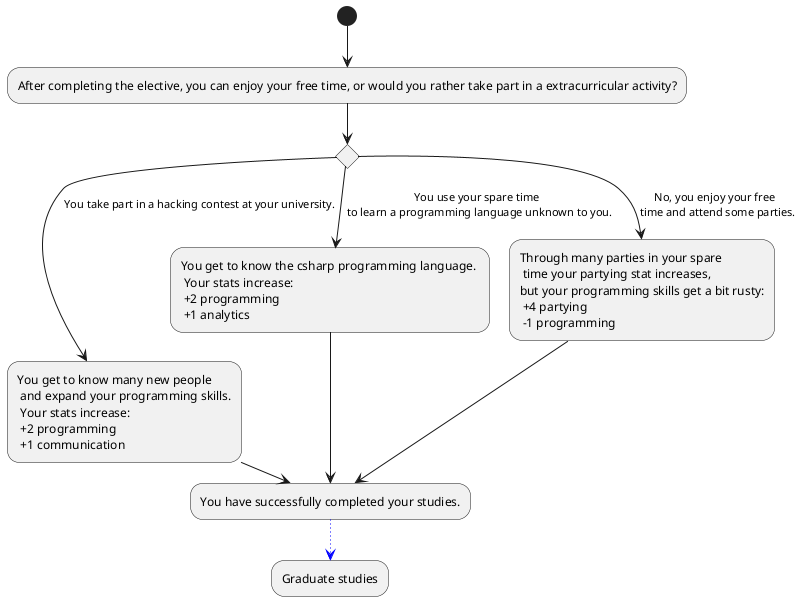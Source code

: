 @startuml
(*) --> "After completing the elective, you can enjoy your free time, or would you rather take part in a extracurricular activity?"
if "" then
--> [You use your spare time \n to learn a programming language unknown to you.] "You get to know the csharp programming language. \n Your stats increase: \n +2 programming \n +1 analytics" as newL
else
--> [No, you enjoy your free \n time and attend some parties.] "Through many parties in your spare \n time your partying stat increases, \nbut your programming skills get a bit rusty:\n +4 partying \n -1 programming" as no
else 
--> [You take part in a hacking contest at your university.] "You get to know many new people \n and expand your programming skills.\n Your stats increase:\n +2 programming \n +1 communication" as contest

newL --> "You have successfully completed your studies." as a 
no --> a
contest -> a





-[#blue,dotted]-> "Graduate studies"



@enduml
